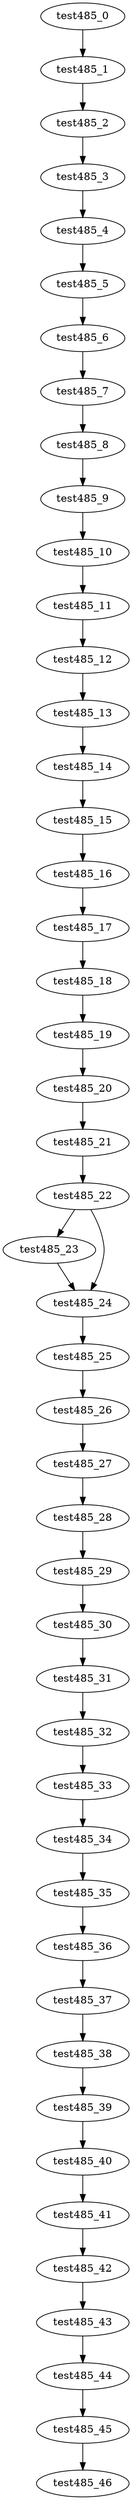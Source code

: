 digraph G {
test485_0->test485_1;
test485_1->test485_2;
test485_2->test485_3;
test485_3->test485_4;
test485_4->test485_5;
test485_5->test485_6;
test485_6->test485_7;
test485_7->test485_8;
test485_8->test485_9;
test485_9->test485_10;
test485_10->test485_11;
test485_11->test485_12;
test485_12->test485_13;
test485_13->test485_14;
test485_14->test485_15;
test485_15->test485_16;
test485_16->test485_17;
test485_17->test485_18;
test485_18->test485_19;
test485_19->test485_20;
test485_20->test485_21;
test485_21->test485_22;
test485_22->test485_23;
test485_22->test485_24;
test485_23->test485_24;
test485_24->test485_25;
test485_25->test485_26;
test485_26->test485_27;
test485_27->test485_28;
test485_28->test485_29;
test485_29->test485_30;
test485_30->test485_31;
test485_31->test485_32;
test485_32->test485_33;
test485_33->test485_34;
test485_34->test485_35;
test485_35->test485_36;
test485_36->test485_37;
test485_37->test485_38;
test485_38->test485_39;
test485_39->test485_40;
test485_40->test485_41;
test485_41->test485_42;
test485_42->test485_43;
test485_43->test485_44;
test485_44->test485_45;
test485_45->test485_46;

}
